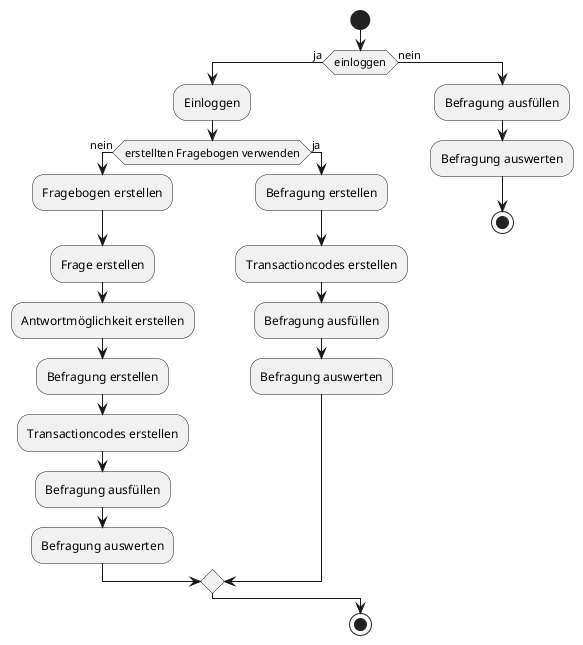 @startuml
start
if (einloggen) then (ja)
  :Einloggen;

  if (erstellten Fragebogen verwenden) then (nein)
    :Fragebogen erstellen;
    :Frage erstellen;
    :Antwortmöglichkeit erstellen;
    :Befragung erstellen;
    :Transactioncodes erstellen;
    :Befragung ausfüllen;
    :Befragung auswerten;
  else (ja)
    :Befragung erstellen;
    :Transactioncodes erstellen;
    :Befragung ausfüllen;
    :Befragung auswerten;
  endif
else (nein)
    :Befragung ausfüllen;
    :Befragung auswerten;
stop
endif
stop

@enduml
